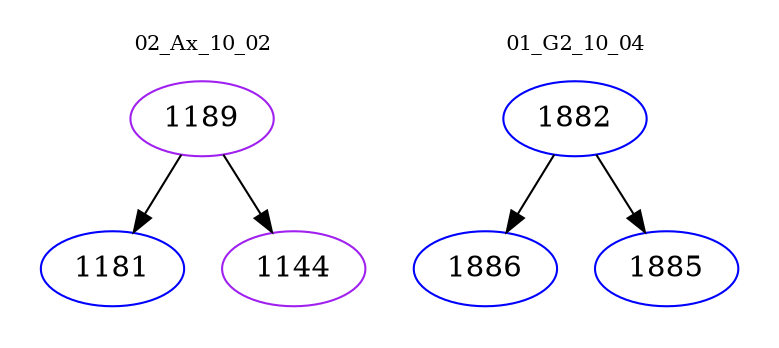 digraph{
subgraph cluster_0 {
color = white
label = "02_Ax_10_02";
fontsize=10;
T0_1189 [label="1189", color="purple"]
T0_1189 -> T0_1181 [color="black"]
T0_1181 [label="1181", color="blue"]
T0_1189 -> T0_1144 [color="black"]
T0_1144 [label="1144", color="purple"]
}
subgraph cluster_1 {
color = white
label = "01_G2_10_04";
fontsize=10;
T1_1882 [label="1882", color="blue"]
T1_1882 -> T1_1886 [color="black"]
T1_1886 [label="1886", color="blue"]
T1_1882 -> T1_1885 [color="black"]
T1_1885 [label="1885", color="blue"]
}
}
